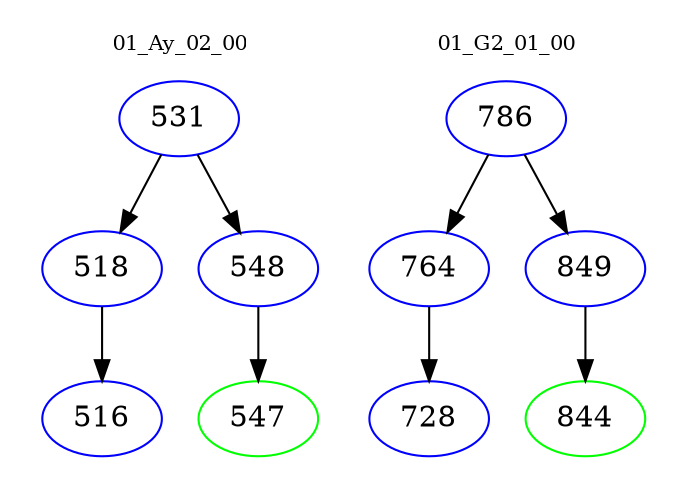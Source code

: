 digraph{
subgraph cluster_0 {
color = white
label = "01_Ay_02_00";
fontsize=10;
T0_531 [label="531", color="blue"]
T0_531 -> T0_518 [color="black"]
T0_518 [label="518", color="blue"]
T0_518 -> T0_516 [color="black"]
T0_516 [label="516", color="blue"]
T0_531 -> T0_548 [color="black"]
T0_548 [label="548", color="blue"]
T0_548 -> T0_547 [color="black"]
T0_547 [label="547", color="green"]
}
subgraph cluster_1 {
color = white
label = "01_G2_01_00";
fontsize=10;
T1_786 [label="786", color="blue"]
T1_786 -> T1_764 [color="black"]
T1_764 [label="764", color="blue"]
T1_764 -> T1_728 [color="black"]
T1_728 [label="728", color="blue"]
T1_786 -> T1_849 [color="black"]
T1_849 [label="849", color="blue"]
T1_849 -> T1_844 [color="black"]
T1_844 [label="844", color="green"]
}
}
